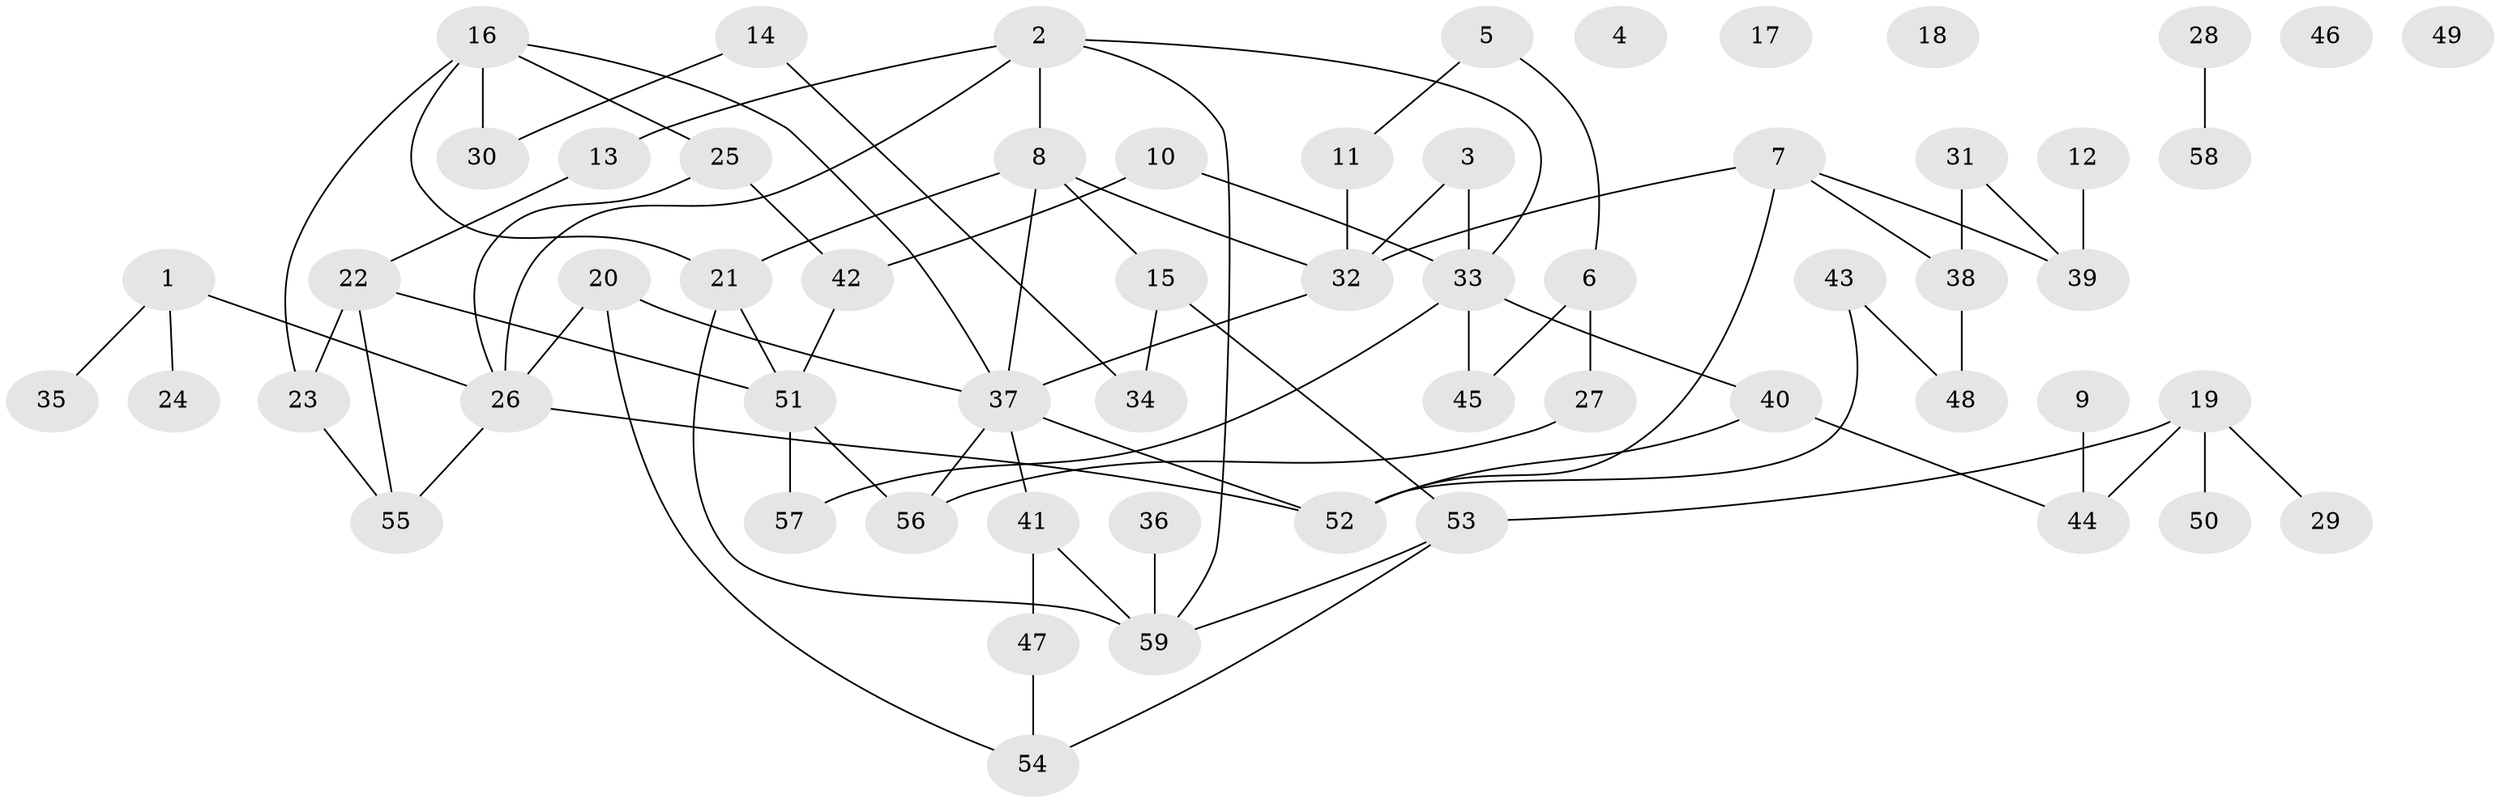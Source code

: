 // coarse degree distribution, {2: 0.17142857142857143, 9: 0.02857142857142857, 0: 0.17142857142857143, 3: 0.22857142857142856, 6: 0.05714285714285714, 1: 0.08571428571428572, 4: 0.11428571428571428, 5: 0.08571428571428572, 7: 0.02857142857142857, 8: 0.02857142857142857}
// Generated by graph-tools (version 1.1) at 2025/23/03/03/25 07:23:27]
// undirected, 59 vertices, 79 edges
graph export_dot {
graph [start="1"]
  node [color=gray90,style=filled];
  1;
  2;
  3;
  4;
  5;
  6;
  7;
  8;
  9;
  10;
  11;
  12;
  13;
  14;
  15;
  16;
  17;
  18;
  19;
  20;
  21;
  22;
  23;
  24;
  25;
  26;
  27;
  28;
  29;
  30;
  31;
  32;
  33;
  34;
  35;
  36;
  37;
  38;
  39;
  40;
  41;
  42;
  43;
  44;
  45;
  46;
  47;
  48;
  49;
  50;
  51;
  52;
  53;
  54;
  55;
  56;
  57;
  58;
  59;
  1 -- 24;
  1 -- 26;
  1 -- 35;
  2 -- 8;
  2 -- 13;
  2 -- 26;
  2 -- 33;
  2 -- 59;
  3 -- 32;
  3 -- 33;
  5 -- 6;
  5 -- 11;
  6 -- 27;
  6 -- 45;
  7 -- 32;
  7 -- 38;
  7 -- 39;
  7 -- 52;
  8 -- 15;
  8 -- 21;
  8 -- 32;
  8 -- 37;
  9 -- 44;
  10 -- 33;
  10 -- 42;
  11 -- 32;
  12 -- 39;
  13 -- 22;
  14 -- 30;
  14 -- 34;
  15 -- 34;
  15 -- 53;
  16 -- 21;
  16 -- 23;
  16 -- 25;
  16 -- 30;
  16 -- 37;
  19 -- 29;
  19 -- 44;
  19 -- 50;
  19 -- 53;
  20 -- 26;
  20 -- 37;
  20 -- 54;
  21 -- 51;
  21 -- 59;
  22 -- 23;
  22 -- 51;
  22 -- 55;
  23 -- 55;
  25 -- 26;
  25 -- 42;
  26 -- 52;
  26 -- 55;
  27 -- 56;
  28 -- 58;
  31 -- 38;
  31 -- 39;
  32 -- 37;
  33 -- 40;
  33 -- 45;
  33 -- 57;
  36 -- 59;
  37 -- 41;
  37 -- 52;
  37 -- 56;
  38 -- 48;
  40 -- 44;
  40 -- 52;
  41 -- 47;
  41 -- 59;
  42 -- 51;
  43 -- 48;
  43 -- 52;
  47 -- 54;
  51 -- 56;
  51 -- 57;
  53 -- 54;
  53 -- 59;
}
